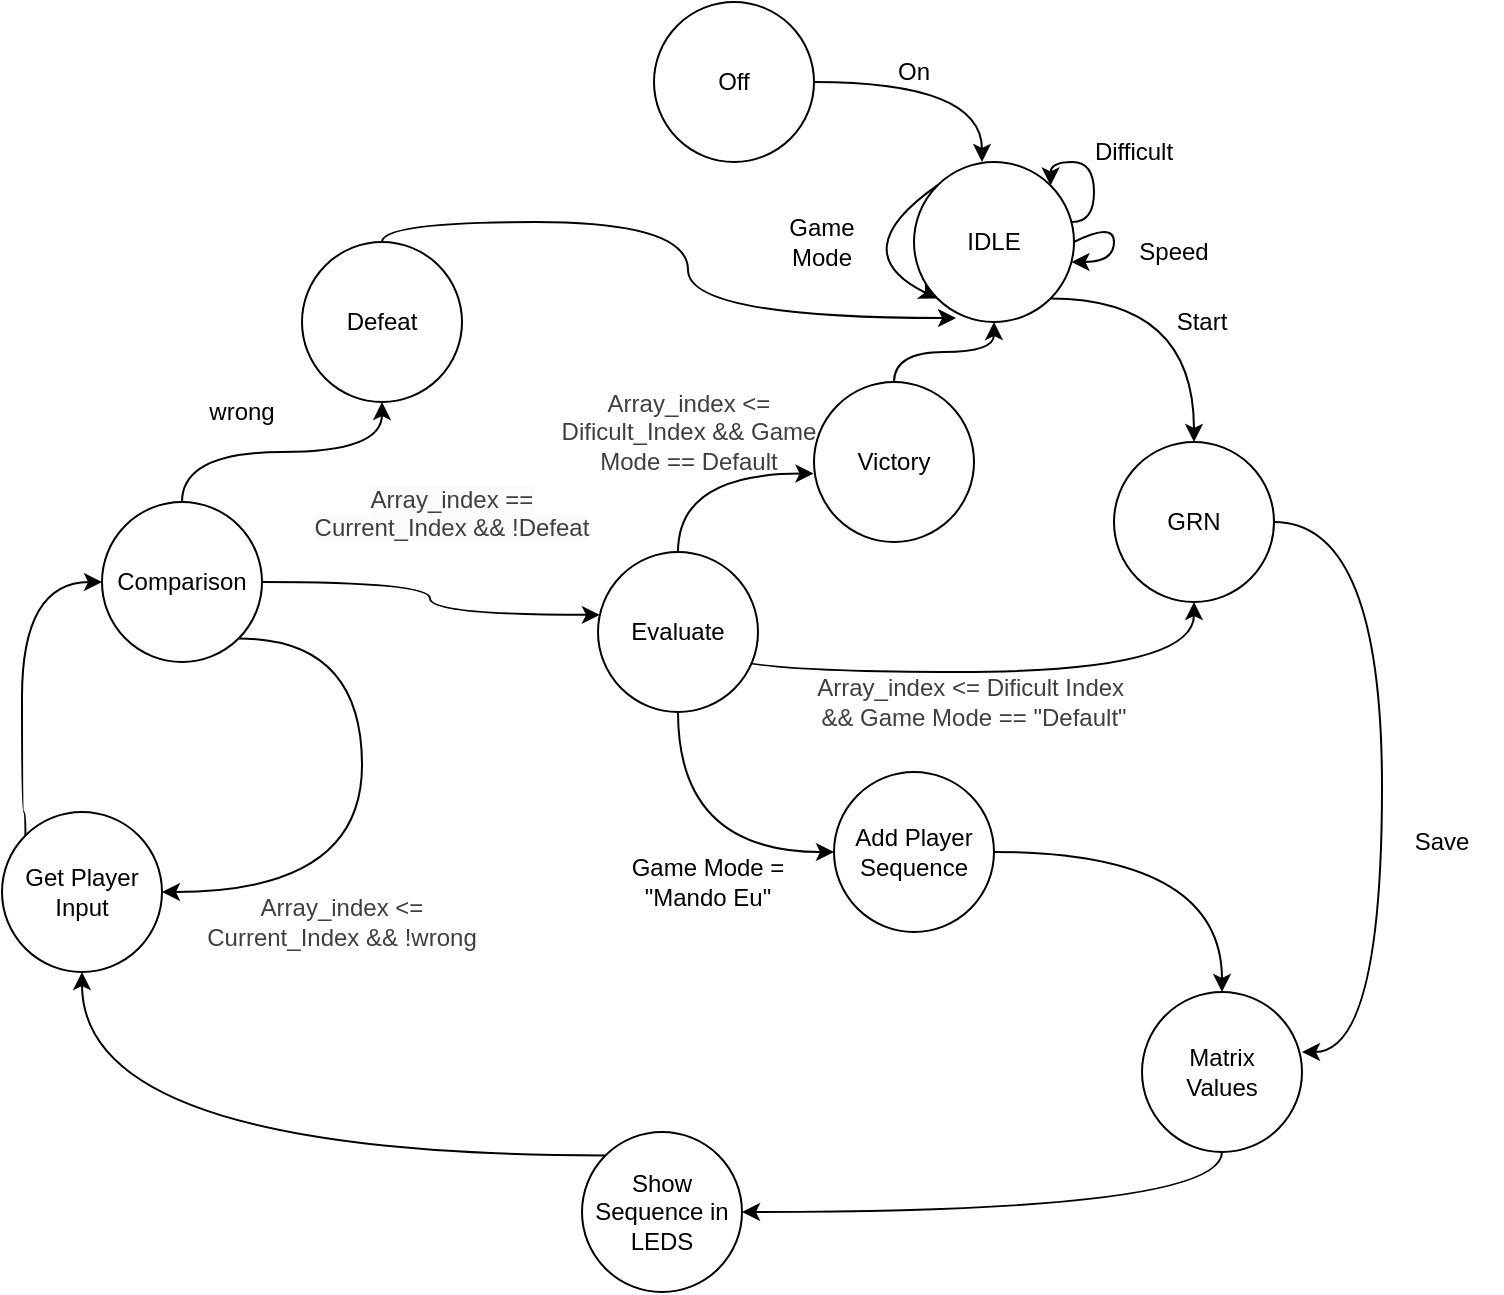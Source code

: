 <mxfile>
    <diagram id="qWT3DiF1cZqI-A9bo5s3" name="Page-1">
        <mxGraphModel dx="1509" dy="723" grid="1" gridSize="10" guides="1" tooltips="1" connect="1" arrows="1" fold="1" page="1" pageScale="1" pageWidth="827" pageHeight="1169" math="0" shadow="0">
            <root>
                <mxCell id="0"/>
                <mxCell id="1" parent="0"/>
                <mxCell id="3" value="Off" style="ellipse;whiteSpace=wrap;html=1;" vertex="1" parent="1">
                    <mxGeometry x="336" y="110" width="80" height="80" as="geometry"/>
                </mxCell>
                <mxCell id="9" style="edgeStyle=orthogonalEdgeStyle;curved=1;html=1;exitX=1;exitY=0;exitDx=0;exitDy=0;entryX=1;entryY=0;entryDx=0;entryDy=0;" edge="1" parent="1" source="4" target="4">
                    <mxGeometry relative="1" as="geometry">
                        <mxPoint x="556" y="170" as="targetPoint"/>
                        <Array as="points">
                            <mxPoint x="534" y="220"/>
                            <mxPoint x="556" y="220"/>
                            <mxPoint x="556" y="190"/>
                            <mxPoint x="534" y="190"/>
                        </Array>
                    </mxGeometry>
                </mxCell>
                <mxCell id="37" style="edgeStyle=orthogonalEdgeStyle;curved=1;html=1;exitX=1;exitY=1;exitDx=0;exitDy=0;entryX=0.5;entryY=0;entryDx=0;entryDy=0;" edge="1" parent="1" source="4" target="36">
                    <mxGeometry relative="1" as="geometry"/>
                </mxCell>
                <mxCell id="4" value="IDLE" style="ellipse;whiteSpace=wrap;html=1;" vertex="1" parent="1">
                    <mxGeometry x="466" y="190" width="80" height="80" as="geometry"/>
                </mxCell>
                <mxCell id="6" style="edgeStyle=orthogonalEdgeStyle;curved=1;html=1;exitX=1;exitY=0.5;exitDx=0;exitDy=0;" edge="1" parent="1" source="4" target="4">
                    <mxGeometry relative="1" as="geometry"/>
                </mxCell>
                <mxCell id="11" value="Speed" style="text;strokeColor=none;align=center;fillColor=none;html=1;verticalAlign=middle;whiteSpace=wrap;rounded=0;" vertex="1" parent="1">
                    <mxGeometry x="566" y="220" width="60" height="30" as="geometry"/>
                </mxCell>
                <mxCell id="12" value="Difficult" style="text;strokeColor=none;align=center;fillColor=none;html=1;verticalAlign=middle;whiteSpace=wrap;rounded=0;" vertex="1" parent="1">
                    <mxGeometry x="546" y="170" width="60" height="30" as="geometry"/>
                </mxCell>
                <mxCell id="13" value="Game Mode" style="text;strokeColor=none;align=center;fillColor=none;html=1;verticalAlign=middle;whiteSpace=wrap;rounded=0;" vertex="1" parent="1">
                    <mxGeometry x="390" y="215" width="60" height="30" as="geometry"/>
                </mxCell>
                <mxCell id="63" style="edgeStyle=orthogonalEdgeStyle;curved=1;html=1;exitX=0;exitY=0;exitDx=0;exitDy=0;entryX=0;entryY=0.5;entryDx=0;entryDy=0;" edge="1" parent="1" source="15" target="30">
                    <mxGeometry relative="1" as="geometry">
                        <Array as="points">
                            <mxPoint x="22" y="515"/>
                            <mxPoint x="20" y="515"/>
                            <mxPoint x="20" y="400"/>
                        </Array>
                    </mxGeometry>
                </mxCell>
                <mxCell id="15" value="Get Player Input" style="ellipse;whiteSpace=wrap;html=1;" vertex="1" parent="1">
                    <mxGeometry x="10" y="515" width="80" height="80" as="geometry"/>
                </mxCell>
                <mxCell id="19" style="edgeStyle=orthogonalEdgeStyle;curved=1;html=1;exitX=1;exitY=0.5;exitDx=0;exitDy=0;entryX=0.425;entryY=0;entryDx=0;entryDy=0;entryPerimeter=0;" edge="1" parent="1" source="3" target="4">
                    <mxGeometry relative="1" as="geometry"/>
                </mxCell>
                <mxCell id="20" value="On" style="text;strokeColor=none;align=center;fillColor=none;html=1;verticalAlign=middle;whiteSpace=wrap;rounded=0;" vertex="1" parent="1">
                    <mxGeometry x="436" y="130" width="60" height="30" as="geometry"/>
                </mxCell>
                <mxCell id="22" value="Start" style="text;strokeColor=none;align=center;fillColor=none;html=1;verticalAlign=middle;whiteSpace=wrap;rounded=0;" vertex="1" parent="1">
                    <mxGeometry x="580" y="255" width="60" height="30" as="geometry"/>
                </mxCell>
                <mxCell id="83" style="edgeStyle=orthogonalEdgeStyle;curved=1;html=1;exitX=0.5;exitY=1;exitDx=0;exitDy=0;entryX=1;entryY=0.5;entryDx=0;entryDy=0;" edge="1" parent="1" source="23" target="25">
                    <mxGeometry relative="1" as="geometry"/>
                </mxCell>
                <mxCell id="23" value="Matrix&lt;div&gt;Values&lt;/div&gt;" style="ellipse;whiteSpace=wrap;html=1;" vertex="1" parent="1">
                    <mxGeometry x="580" y="605" width="80" height="80" as="geometry"/>
                </mxCell>
                <mxCell id="28" style="edgeStyle=orthogonalEdgeStyle;curved=1;html=1;exitX=0;exitY=0;exitDx=0;exitDy=0;" edge="1" parent="1" source="25" target="15">
                    <mxGeometry relative="1" as="geometry"/>
                </mxCell>
                <mxCell id="25" value="Show Sequence in LEDS" style="ellipse;whiteSpace=wrap;html=1;" vertex="1" parent="1">
                    <mxGeometry x="300" y="675" width="80" height="80" as="geometry"/>
                </mxCell>
                <mxCell id="29" value="Save" style="text;strokeColor=none;align=center;fillColor=none;html=1;verticalAlign=middle;whiteSpace=wrap;rounded=0;" vertex="1" parent="1">
                    <mxGeometry x="700" y="515" width="60" height="30" as="geometry"/>
                </mxCell>
                <mxCell id="44" style="edgeStyle=orthogonalEdgeStyle;curved=1;html=1;exitX=0.5;exitY=0;exitDx=0;exitDy=0;" edge="1" parent="1" source="30" target="42">
                    <mxGeometry relative="1" as="geometry">
                        <mxPoint x="290" y="380" as="targetPoint"/>
                    </mxGeometry>
                </mxCell>
                <mxCell id="76" style="edgeStyle=orthogonalEdgeStyle;curved=1;html=1;exitX=1;exitY=1;exitDx=0;exitDy=0;entryX=1;entryY=0.5;entryDx=0;entryDy=0;" edge="1" parent="1" source="30" target="15">
                    <mxGeometry relative="1" as="geometry">
                        <Array as="points">
                            <mxPoint x="190" y="428"/>
                            <mxPoint x="190" y="555"/>
                        </Array>
                    </mxGeometry>
                </mxCell>
                <mxCell id="30" value="Comparison" style="ellipse;whiteSpace=wrap;html=1;" vertex="1" parent="1">
                    <mxGeometry x="60" y="360" width="80" height="80" as="geometry"/>
                </mxCell>
                <mxCell id="36" value="GRN" style="ellipse;whiteSpace=wrap;html=1;" vertex="1" parent="1">
                    <mxGeometry x="566" y="330" width="80" height="80" as="geometry"/>
                </mxCell>
                <mxCell id="41" value="&lt;span style=&quot;color: rgb(63, 63, 63);&quot;&gt;Array_index &amp;lt;= Dificult Index&amp;nbsp;&lt;/span&gt;&lt;div&gt;&lt;span style=&quot;color: rgb(63, 63, 63);&quot;&gt;&amp;amp;&amp;amp; Game Mode == &quot;Default&quot;&lt;/span&gt;&lt;/div&gt;" style="text;strokeColor=none;align=center;fillColor=none;html=1;verticalAlign=middle;whiteSpace=wrap;rounded=0;" vertex="1" parent="1">
                    <mxGeometry x="406" y="445" width="180" height="30" as="geometry"/>
                </mxCell>
                <mxCell id="42" value="Defeat" style="ellipse;whiteSpace=wrap;html=1;" vertex="1" parent="1">
                    <mxGeometry x="160" y="230" width="80" height="80" as="geometry"/>
                </mxCell>
                <mxCell id="48" style="edgeStyle=orthogonalEdgeStyle;curved=1;html=1;exitX=0.5;exitY=0;exitDx=0;exitDy=0;" edge="1" parent="1" source="43" target="4">
                    <mxGeometry relative="1" as="geometry"/>
                </mxCell>
                <mxCell id="43" value="Victory" style="ellipse;whiteSpace=wrap;html=1;" vertex="1" parent="1">
                    <mxGeometry x="416" y="300" width="80" height="80" as="geometry"/>
                </mxCell>
                <mxCell id="49" style="edgeStyle=orthogonalEdgeStyle;curved=1;html=1;exitX=0.5;exitY=0;exitDx=0;exitDy=0;entryX=0.263;entryY=0.975;entryDx=0;entryDy=0;entryPerimeter=0;" edge="1" parent="1" source="42" target="4">
                    <mxGeometry relative="1" as="geometry"/>
                </mxCell>
                <mxCell id="52" style="edgeStyle=orthogonalEdgeStyle;curved=1;html=1;exitX=0;exitY=0;exitDx=0;exitDy=0;entryX=0;entryY=1;entryDx=0;entryDy=0;" edge="1" parent="1" source="4" target="4">
                    <mxGeometry relative="1" as="geometry">
                        <Array as="points">
                            <mxPoint x="430" y="235"/>
                        </Array>
                    </mxGeometry>
                </mxCell>
                <mxCell id="64" style="edgeStyle=orthogonalEdgeStyle;curved=1;html=1;exitX=1;exitY=0.5;exitDx=0;exitDy=0;" edge="1" parent="1" source="54" target="23">
                    <mxGeometry relative="1" as="geometry"/>
                </mxCell>
                <mxCell id="54" value="Add Player Sequence" style="ellipse;whiteSpace=wrap;html=1;" vertex="1" parent="1">
                    <mxGeometry x="426" y="495" width="80" height="80" as="geometry"/>
                </mxCell>
                <mxCell id="57" value="Game Mode = &quot;Mando Eu&quot;" style="text;strokeColor=none;align=center;fillColor=none;html=1;verticalAlign=middle;whiteSpace=wrap;rounded=0;" vertex="1" parent="1">
                    <mxGeometry x="320" y="535" width="86" height="30" as="geometry"/>
                </mxCell>
                <mxCell id="62" style="edgeStyle=orthogonalEdgeStyle;curved=1;html=1;exitX=1;exitY=0.5;exitDx=0;exitDy=0;entryX=1;entryY=0.375;entryDx=0;entryDy=0;entryPerimeter=0;" edge="1" parent="1" source="36" target="23">
                    <mxGeometry relative="1" as="geometry">
                        <Array as="points">
                            <mxPoint x="700" y="370"/>
                            <mxPoint x="700" y="635"/>
                        </Array>
                    </mxGeometry>
                </mxCell>
                <mxCell id="77" style="edgeStyle=orthogonalEdgeStyle;curved=1;html=1;exitX=0.5;exitY=1;exitDx=0;exitDy=0;entryX=0;entryY=0.5;entryDx=0;entryDy=0;" edge="1" parent="1" source="72" target="54">
                    <mxGeometry relative="1" as="geometry"/>
                </mxCell>
                <mxCell id="82" style="edgeStyle=orthogonalEdgeStyle;curved=1;html=1;exitX=1;exitY=0.5;exitDx=0;exitDy=0;entryX=0.5;entryY=1;entryDx=0;entryDy=0;" edge="1" parent="1" source="72" target="36">
                    <mxGeometry relative="1" as="geometry">
                        <Array as="points">
                            <mxPoint x="370" y="445"/>
                            <mxPoint x="606" y="445"/>
                        </Array>
                    </mxGeometry>
                </mxCell>
                <mxCell id="72" value="Evaluate" style="ellipse;whiteSpace=wrap;html=1;" vertex="1" parent="1">
                    <mxGeometry x="308" y="385" width="80" height="80" as="geometry"/>
                </mxCell>
                <mxCell id="73" style="edgeStyle=orthogonalEdgeStyle;curved=1;html=1;entryX=0.012;entryY=0.393;entryDx=0;entryDy=0;entryPerimeter=0;" edge="1" parent="1" source="30" target="72">
                    <mxGeometry relative="1" as="geometry"/>
                </mxCell>
                <mxCell id="75" value="&lt;span style=&quot;color: rgb(63, 63, 63);&quot;&gt;Array_index &amp;lt;= Current_Index &amp;amp;&amp;amp; !wrong&lt;/span&gt;" style="text;strokeColor=none;align=center;fillColor=none;html=1;verticalAlign=middle;whiteSpace=wrap;rounded=0;" vertex="1" parent="1">
                    <mxGeometry x="110" y="555" width="140" height="30" as="geometry"/>
                </mxCell>
                <mxCell id="79" style="edgeStyle=orthogonalEdgeStyle;curved=1;html=1;exitX=0.5;exitY=0;exitDx=0;exitDy=0;entryX=-0.003;entryY=0.572;entryDx=0;entryDy=0;entryPerimeter=0;" edge="1" parent="1" source="72" target="43">
                    <mxGeometry relative="1" as="geometry"/>
                </mxCell>
                <mxCell id="80" value="&lt;span style=&quot;color: rgb(63, 63, 63);&quot;&gt;Array_index &amp;lt;= Dificult_Index &amp;amp;&amp;amp; Game Mode == Default&lt;/span&gt;" style="text;strokeColor=none;align=center;fillColor=none;html=1;verticalAlign=middle;whiteSpace=wrap;rounded=0;" vertex="1" parent="1">
                    <mxGeometry x="281" y="310" width="145" height="30" as="geometry"/>
                </mxCell>
                <mxCell id="86" value="&lt;span style=&quot;color: rgb(63, 63, 63); font-family: Helvetica; font-size: 12px; font-style: normal; font-variant-ligatures: normal; font-variant-caps: normal; font-weight: 400; letter-spacing: normal; orphans: 2; text-indent: 0px; text-transform: none; widows: 2; word-spacing: 0px; -webkit-text-stroke-width: 0px; white-space: normal; background-color: rgb(251, 251, 251); text-decoration-thickness: initial; text-decoration-style: initial; text-decoration-color: initial; float: none; display: inline !important;&quot;&gt;Array_index == Current_Index &amp;amp;&amp;amp; !Defeat&lt;/span&gt;" style="text;whiteSpace=wrap;html=1;align=center;" vertex="1" parent="1">
                    <mxGeometry x="160" y="345" width="150" height="40" as="geometry"/>
                </mxCell>
                <mxCell id="87" value="wrong" style="text;strokeColor=none;align=center;fillColor=none;html=1;verticalAlign=middle;whiteSpace=wrap;rounded=0;" vertex="1" parent="1">
                    <mxGeometry x="100" y="300" width="60" height="30" as="geometry"/>
                </mxCell>
            </root>
        </mxGraphModel>
    </diagram>
</mxfile>